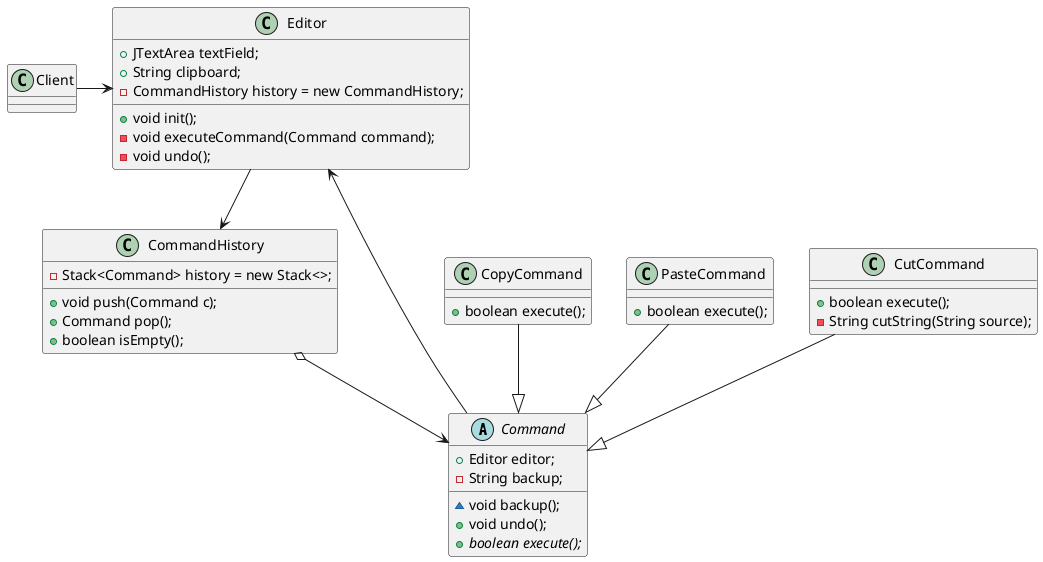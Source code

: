 @startuml
/'文字编辑器和撤销'/
/'抽象基础命令'/
abstract class Command{
  + Editor editor;
  - String backup;

  ~ void backup();
  + void undo();
  + {abstract} boolean execute();
}
Command --> Editor

/'将所选文字复制到剪贴板'/
class CopyCommand{
  + boolean execute();
}
CopyCommand --|> Command

/'从剪贴板粘贴文字'/
class PasteCommand{
  + boolean execute();
}
PasteCommand --|> Command

/'将文字剪切到剪贴板'/
class CutCommand{
  + boolean execute();
  - String cutString(String source);
}
CutCommand --|> Command

/'命令历史'/
class CommandHistory{
  - Stack<Command> history = new Stack<>;

  + void push(Command c);
  + Command pop();
  + boolean isEmpty();
}
CommandHistory o--> Command

/'文字编辑器的 GUI'/
class Editor{
  + JTextArea textField;
  + String clipboard;
  - CommandHistory history = new CommandHistory;

  + void init();
  - void executeCommand(Command command);
  - void undo();
}
Editor --> CommandHistory

/'客户端'/
class Client{
}
Client -right-> Editor

@enduml
